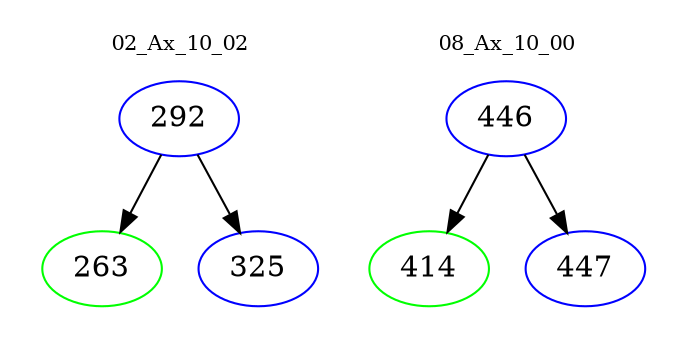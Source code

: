 digraph{
subgraph cluster_0 {
color = white
label = "02_Ax_10_02";
fontsize=10;
T0_292 [label="292", color="blue"]
T0_292 -> T0_263 [color="black"]
T0_263 [label="263", color="green"]
T0_292 -> T0_325 [color="black"]
T0_325 [label="325", color="blue"]
}
subgraph cluster_1 {
color = white
label = "08_Ax_10_00";
fontsize=10;
T1_446 [label="446", color="blue"]
T1_446 -> T1_414 [color="black"]
T1_414 [label="414", color="green"]
T1_446 -> T1_447 [color="black"]
T1_447 [label="447", color="blue"]
}
}
